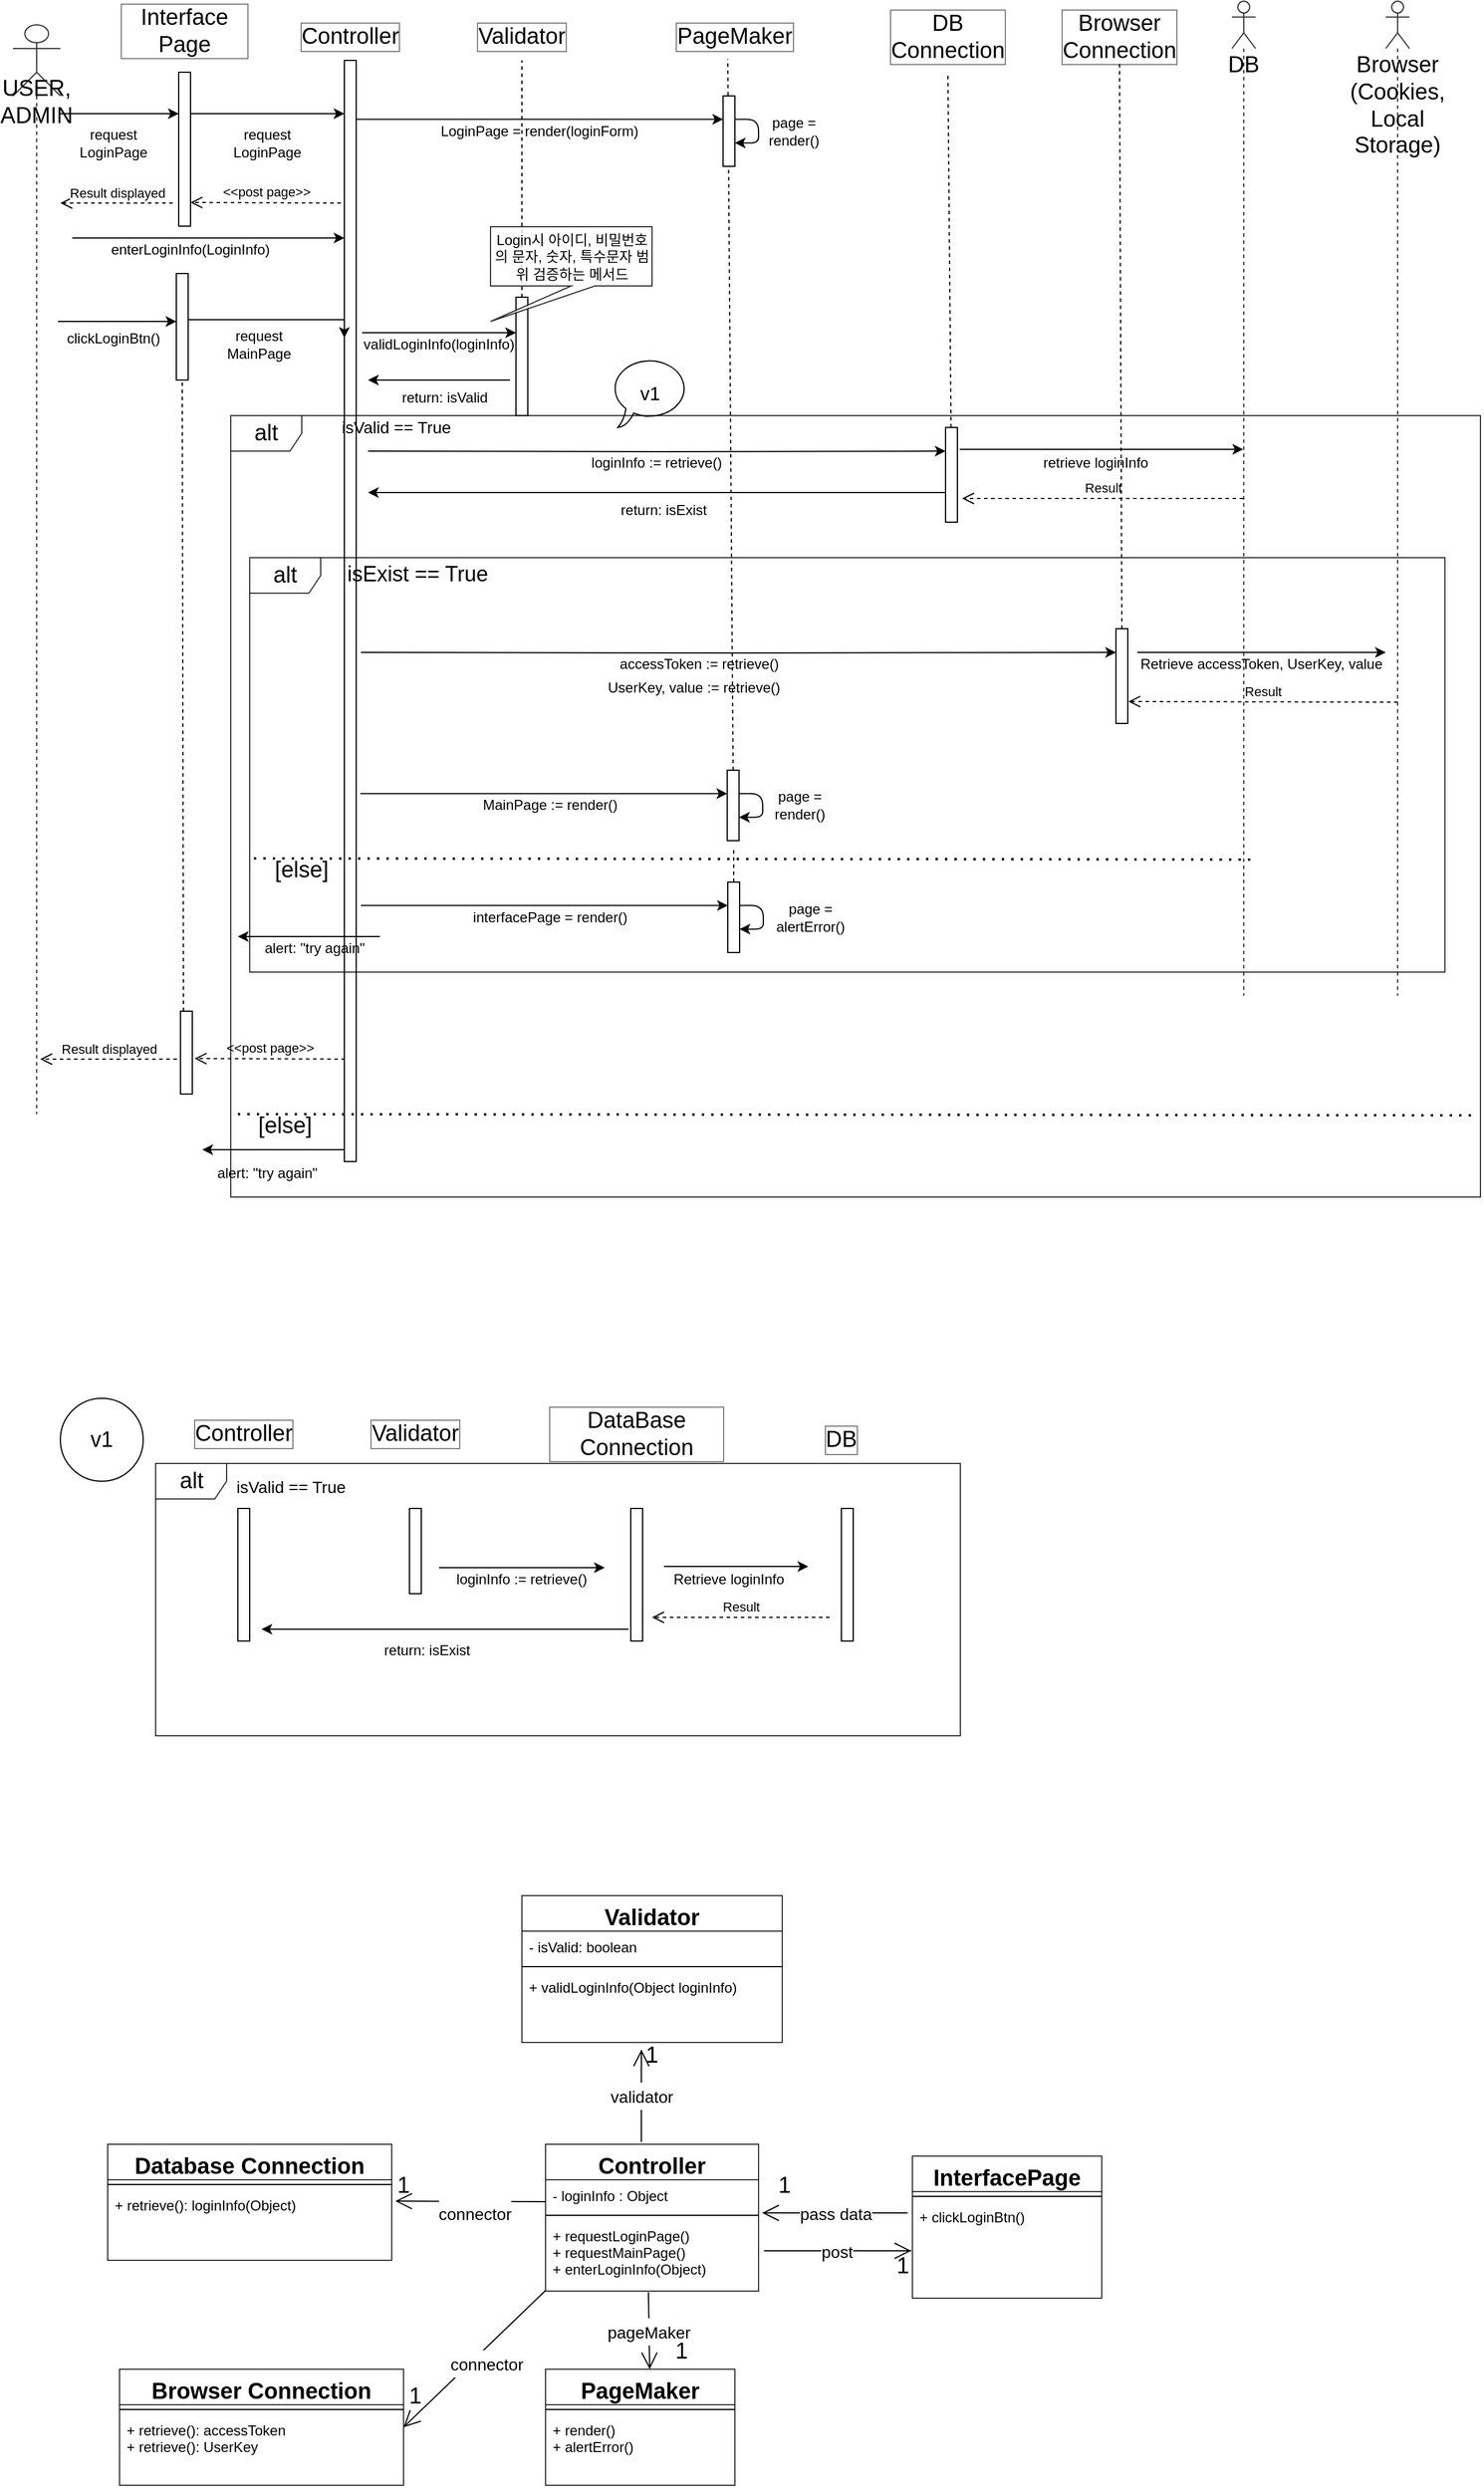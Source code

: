 <mxfile version="14.5.10" type="github"><diagram id="iWPFVeb_CXzGx3uGelvi" name="Page-1"><mxGraphModel dx="2031" dy="1089" grid="1" gridSize="10" guides="1" tooltips="1" connect="1" arrows="1" fold="1" page="1" pageScale="1" pageWidth="827" pageHeight="1169" math="0" shadow="0"><root><mxCell id="0"/><mxCell id="1" parent="0"/><mxCell id="6kXzC1iiH-Yo9UUfw-3T-1" value="" style="edgeStyle=orthogonalEdgeStyle;rounded=0;orthogonalLoop=1;jettySize=auto;html=1;" parent="1" edge="1"><mxGeometry relative="1" as="geometry"><mxPoint x="120" y="135" as="sourcePoint"/><mxPoint x="220" y="135" as="targetPoint"/></mxGeometry></mxCell><mxCell id="6kXzC1iiH-Yo9UUfw-3T-2" value="request LoginPage" style="text;html=1;strokeColor=none;fillColor=none;align=center;verticalAlign=middle;whiteSpace=wrap;rounded=0;" parent="1" vertex="1"><mxGeometry x="130" y="150" width="70" height="20" as="geometry"/></mxCell><mxCell id="6kXzC1iiH-Yo9UUfw-3T-3" value="" style="rounded=0;whiteSpace=wrap;html=1;" parent="1" vertex="1"><mxGeometry x="220" y="100" width="10" height="130" as="geometry"/></mxCell><mxCell id="6kXzC1iiH-Yo9UUfw-3T-4" value="Interface Page" style="text;html=1;strokeColor=none;fillColor=none;align=center;verticalAlign=middle;whiteSpace=wrap;rounded=0;opacity=80;labelBorderColor=#808080;fontSize=19;" parent="1" vertex="1"><mxGeometry x="170" y="50" width="110" height="30" as="geometry"/></mxCell><mxCell id="6kXzC1iiH-Yo9UUfw-3T-5" value="Controller" style="text;html=1;strokeColor=none;fillColor=none;align=center;verticalAlign=middle;whiteSpace=wrap;rounded=0;opacity=80;labelBorderColor=#808080;fontSize=19;" parent="1" vertex="1"><mxGeometry x="305" y="50" width="120" height="40" as="geometry"/></mxCell><mxCell id="6kXzC1iiH-Yo9UUfw-3T-6" value="Validator" style="text;html=1;strokeColor=none;fillColor=none;align=center;verticalAlign=middle;whiteSpace=wrap;rounded=0;opacity=80;labelBorderColor=#808080;fontSize=19;" parent="1" vertex="1"><mxGeometry x="450" y="50" width="120" height="40" as="geometry"/></mxCell><mxCell id="6kXzC1iiH-Yo9UUfw-3T-7" value="PageMaker" style="text;html=1;strokeColor=none;fillColor=none;align=center;verticalAlign=middle;whiteSpace=wrap;rounded=0;opacity=80;labelBorderColor=#808080;fontSize=19;" parent="1" vertex="1"><mxGeometry x="630" y="50" width="120" height="40" as="geometry"/></mxCell><mxCell id="6kXzC1iiH-Yo9UUfw-3T-8" value="DB Connection" style="text;html=1;strokeColor=none;fillColor=none;align=center;verticalAlign=middle;whiteSpace=wrap;rounded=0;opacity=80;labelBorderColor=#808080;fontSize=19;" parent="1" vertex="1"><mxGeometry x="820" y="50" width="100" height="40" as="geometry"/></mxCell><mxCell id="6kXzC1iiH-Yo9UUfw-3T-9" value="" style="edgeStyle=orthogonalEdgeStyle;rounded=0;orthogonalLoop=1;jettySize=auto;html=1;" parent="1" edge="1"><mxGeometry relative="1" as="geometry"><mxPoint x="230" y="135" as="sourcePoint"/><mxPoint x="360" y="135" as="targetPoint"/></mxGeometry></mxCell><mxCell id="6kXzC1iiH-Yo9UUfw-3T-10" value="request LoginPage" style="text;html=1;strokeColor=none;fillColor=none;align=center;verticalAlign=middle;whiteSpace=wrap;rounded=0;" parent="1" vertex="1"><mxGeometry x="260" y="150" width="70" height="20" as="geometry"/></mxCell><mxCell id="6kXzC1iiH-Yo9UUfw-3T-11" value="" style="rounded=0;whiteSpace=wrap;html=1;" parent="1" vertex="1"><mxGeometry x="360" y="90" width="10" height="930" as="geometry"/></mxCell><mxCell id="6kXzC1iiH-Yo9UUfw-3T-12" value="DB" style="shape=umlLifeline;participant=umlActor;perimeter=lifelinePerimeter;whiteSpace=wrap;html=1;container=1;collapsible=0;recursiveResize=0;verticalAlign=top;spacingTop=36;outlineConnect=0;rounded=0;opacity=80;fontSize=19;" parent="1" vertex="1"><mxGeometry x="1110" y="40" width="20" height="840" as="geometry"/></mxCell><mxCell id="6kXzC1iiH-Yo9UUfw-3T-13" value="&amp;lt;&amp;lt;post page&amp;gt;&amp;gt;" style="html=1;verticalAlign=bottom;endArrow=open;dashed=1;endSize=8;shadow=0;" parent="1" edge="1"><mxGeometry relative="1" as="geometry"><mxPoint x="357" y="210.5" as="sourcePoint"/><mxPoint x="230" y="210" as="targetPoint"/></mxGeometry></mxCell><mxCell id="6kXzC1iiH-Yo9UUfw-3T-14" value="Result displayed" style="html=1;verticalAlign=bottom;endArrow=open;dashed=1;endSize=8;shadow=0;" parent="1" edge="1"><mxGeometry relative="1" as="geometry"><mxPoint x="215" y="210.5" as="sourcePoint"/><mxPoint x="120" y="210.5" as="targetPoint"/></mxGeometry></mxCell><mxCell id="6kXzC1iiH-Yo9UUfw-3T-15" value="USER, ADMIN" style="shape=umlLifeline;participant=umlActor;perimeter=lifelinePerimeter;whiteSpace=wrap;html=1;container=1;collapsible=0;recursiveResize=0;verticalAlign=top;spacingTop=36;outlineConnect=0;rounded=0;opacity=80;size=60;fontSize=19;" parent="1" vertex="1"><mxGeometry x="80" y="60" width="40" height="920" as="geometry"/></mxCell><mxCell id="6kXzC1iiH-Yo9UUfw-3T-16" value="" style="rounded=0;whiteSpace=wrap;html=1;" parent="1" vertex="1"><mxGeometry x="505" y="290" width="10" height="100" as="geometry"/></mxCell><mxCell id="6kXzC1iiH-Yo9UUfw-3T-17" value="" style="edgeStyle=orthogonalEdgeStyle;rounded=0;orthogonalLoop=1;jettySize=auto;html=1;" parent="1" edge="1"><mxGeometry relative="1" as="geometry"><mxPoint x="375" y="320" as="sourcePoint"/><mxPoint x="505" y="320" as="targetPoint"/></mxGeometry></mxCell><mxCell id="6kXzC1iiH-Yo9UUfw-3T-18" value="validLoginInfo(loginInfo)" style="text;html=1;strokeColor=none;fillColor=none;align=center;verticalAlign=middle;whiteSpace=wrap;rounded=0;" parent="1" vertex="1"><mxGeometry x="410" y="320" width="60" height="20" as="geometry"/></mxCell><mxCell id="6kXzC1iiH-Yo9UUfw-3T-19" value="" style="edgeStyle=orthogonalEdgeStyle;rounded=0;orthogonalLoop=1;jettySize=auto;html=1;" parent="1" edge="1"><mxGeometry relative="1" as="geometry"><mxPoint x="500" y="360" as="sourcePoint"/><mxPoint x="380" y="360" as="targetPoint"/></mxGeometry></mxCell><mxCell id="6kXzC1iiH-Yo9UUfw-3T-20" value="return: isValid" style="text;html=1;strokeColor=none;fillColor=none;align=center;verticalAlign=middle;whiteSpace=wrap;rounded=0;" parent="1" vertex="1"><mxGeometry x="400" y="365" width="90" height="20" as="geometry"/></mxCell><mxCell id="6kXzC1iiH-Yo9UUfw-3T-21" value="" style="endArrow=none;dashed=1;html=1;entryX=0.5;entryY=1;entryDx=0;entryDy=0;exitX=0.5;exitY=0;exitDx=0;exitDy=0;" parent="1" source="6kXzC1iiH-Yo9UUfw-3T-16" target="6kXzC1iiH-Yo9UUfw-3T-6" edge="1"><mxGeometry width="50" height="50" relative="1" as="geometry"><mxPoint x="690" y="390" as="sourcePoint"/><mxPoint x="740" y="340" as="targetPoint"/></mxGeometry></mxCell><mxCell id="6kXzC1iiH-Yo9UUfw-3T-22" value="alt" style="shape=umlFrame;whiteSpace=wrap;html=1;rounded=0;fontSize=19;opacity=80;" parent="1" vertex="1"><mxGeometry x="280" y="510" width="1010" height="350" as="geometry"/></mxCell><mxCell id="6kXzC1iiH-Yo9UUfw-3T-23" value="" style="edgeStyle=orthogonalEdgeStyle;rounded=0;orthogonalLoop=1;jettySize=auto;html=1;fontSize=14;" parent="1" edge="1"><mxGeometry relative="1" as="geometry"><mxPoint x="868" y="449" as="sourcePoint"/><mxPoint x="380" y="455" as="targetPoint"/><Array as="points"><mxPoint x="868" y="455"/></Array></mxGeometry></mxCell><mxCell id="6kXzC1iiH-Yo9UUfw-3T-24" value="" style="rounded=0;whiteSpace=wrap;html=1;" parent="1" vertex="1"><mxGeometry x="868" y="400" width="10" height="80" as="geometry"/></mxCell><mxCell id="6kXzC1iiH-Yo9UUfw-3T-25" value="" style="edgeStyle=orthogonalEdgeStyle;rounded=0;orthogonalLoop=1;jettySize=auto;html=1;entryX=0;entryY=0.25;entryDx=0;entryDy=0;" parent="1" target="6kXzC1iiH-Yo9UUfw-3T-24" edge="1"><mxGeometry relative="1" as="geometry"><mxPoint x="380" y="420" as="sourcePoint"/><mxPoint x="498" y="410" as="targetPoint"/></mxGeometry></mxCell><mxCell id="6kXzC1iiH-Yo9UUfw-3T-26" value="isExist == True" style="text;html=1;strokeColor=none;fillColor=none;align=center;verticalAlign=middle;whiteSpace=wrap;rounded=0;fontSize=18;opacity=80;" parent="1" vertex="1"><mxGeometry x="351.5" y="524" width="140" as="geometry"/></mxCell><mxCell id="6kXzC1iiH-Yo9UUfw-3T-27" value="loginInfo := retrieve()" style="text;html=1;strokeColor=none;fillColor=none;align=center;verticalAlign=middle;whiteSpace=wrap;rounded=0;" parent="1" vertex="1"><mxGeometry x="563.5" y="420" width="120" height="20" as="geometry"/></mxCell><mxCell id="6kXzC1iiH-Yo9UUfw-3T-28" value="return: isExist" style="text;html=1;strokeColor=none;fillColor=none;align=center;verticalAlign=middle;whiteSpace=wrap;rounded=0;" parent="1" vertex="1"><mxGeometry x="555" y="460" width="150" height="20" as="geometry"/></mxCell><mxCell id="6kXzC1iiH-Yo9UUfw-3T-29" value="Login시 아이디, 비밀번호의 문자, 숫자, 특수문자 범위 검증하는 메서드" style="shape=callout;whiteSpace=wrap;html=1;perimeter=calloutPerimeter;rounded=0;fontSize=12;opacity=80;position2=0;" parent="1" vertex="1"><mxGeometry x="483.5" y="230.5" width="136.5" height="80" as="geometry"/></mxCell><mxCell id="6kXzC1iiH-Yo9UUfw-3T-30" value="" style="endArrow=none;dashed=1;html=1;" parent="1" source="6kXzC1iiH-Yo9UUfw-3T-24" edge="1"><mxGeometry width="50" height="50" relative="1" as="geometry"><mxPoint x="874.5" y="280" as="sourcePoint"/><mxPoint x="870" y="100" as="targetPoint"/></mxGeometry></mxCell><mxCell id="6kXzC1iiH-Yo9UUfw-3T-31" value="" style="edgeStyle=orthogonalEdgeStyle;rounded=0;orthogonalLoop=1;jettySize=auto;html=1;" parent="1" target="6kXzC1iiH-Yo9UUfw-3T-12" edge="1"><mxGeometry relative="1" as="geometry"><mxPoint x="880" y="418.5" as="sourcePoint"/><mxPoint x="1100" y="419" as="targetPoint"/><Array as="points"><mxPoint x="1060" y="419"/><mxPoint x="1060" y="419"/></Array></mxGeometry></mxCell><mxCell id="6kXzC1iiH-Yo9UUfw-3T-32" value="retrieve loginInfo" style="text;html=1;strokeColor=none;fillColor=none;align=center;verticalAlign=middle;whiteSpace=wrap;rounded=0;" parent="1" vertex="1"><mxGeometry x="920" y="420" width="150" height="20" as="geometry"/></mxCell><mxCell id="6kXzC1iiH-Yo9UUfw-3T-33" value="Result" style="html=1;verticalAlign=bottom;endArrow=open;dashed=1;endSize=8;shadow=0;" parent="1" source="6kXzC1iiH-Yo9UUfw-3T-12" edge="1"><mxGeometry relative="1" as="geometry"><mxPoint x="1022" y="460" as="sourcePoint"/><mxPoint x="882" y="460" as="targetPoint"/></mxGeometry></mxCell><mxCell id="6kXzC1iiH-Yo9UUfw-3T-34" value="" style="rounded=0;whiteSpace=wrap;html=1;" parent="1" vertex="1"><mxGeometry x="683.5" y="689.5" width="10" height="59.5" as="geometry"/></mxCell><mxCell id="6kXzC1iiH-Yo9UUfw-3T-35" value="" style="endArrow=none;dashed=1;html=1;entryX=0.45;entryY=0.975;entryDx=0;entryDy=0;exitX=0.5;exitY=0;exitDx=0;exitDy=0;entryPerimeter=0;" parent="1" source="6kXzC1iiH-Yo9UUfw-3T-34" target="6kXzC1iiH-Yo9UUfw-3T-7" edge="1"><mxGeometry width="50" height="50" relative="1" as="geometry"><mxPoint x="865" y="611.5" as="sourcePoint"/><mxPoint x="685" y="311.5" as="targetPoint"/></mxGeometry></mxCell><mxCell id="6kXzC1iiH-Yo9UUfw-3T-36" value="" style="edgeStyle=orthogonalEdgeStyle;rounded=0;orthogonalLoop=1;jettySize=auto;html=1;" parent="1" edge="1"><mxGeometry relative="1" as="geometry"><mxPoint x="373.5" y="709.25" as="sourcePoint"/><mxPoint x="683.5" y="709.25" as="targetPoint"/><Array as="points"><mxPoint x="613.5" y="709.25"/><mxPoint x="613.5" y="709.25"/></Array></mxGeometry></mxCell><mxCell id="6kXzC1iiH-Yo9UUfw-3T-37" value="MainPage := render()" style="text;html=1;strokeColor=none;fillColor=none;align=center;verticalAlign=middle;whiteSpace=wrap;rounded=0;" parent="1" vertex="1"><mxGeometry x="463.5" y="709.25" width="140" height="20" as="geometry"/></mxCell><mxCell id="6kXzC1iiH-Yo9UUfw-3T-38" value="" style="rounded=0;whiteSpace=wrap;html=1;" parent="1" vertex="1"><mxGeometry x="684" y="784" width="10" height="59.5" as="geometry"/></mxCell><mxCell id="6kXzC1iiH-Yo9UUfw-3T-39" value="" style="edgeStyle=orthogonalEdgeStyle;rounded=0;orthogonalLoop=1;jettySize=auto;html=1;" parent="1" edge="1"><mxGeometry relative="1" as="geometry"><mxPoint x="374" y="803.75" as="sourcePoint"/><mxPoint x="684" y="803.75" as="targetPoint"/><Array as="points"><mxPoint x="614" y="803.75"/><mxPoint x="614" y="803.75"/></Array></mxGeometry></mxCell><mxCell id="6kXzC1iiH-Yo9UUfw-3T-40" value="interfacePage = render()" style="text;html=1;strokeColor=none;fillColor=none;align=center;verticalAlign=middle;whiteSpace=wrap;rounded=0;" parent="1" vertex="1"><mxGeometry x="464" y="803.75" width="140" height="20" as="geometry"/></mxCell><mxCell id="6kXzC1iiH-Yo9UUfw-3T-41" value="" style="endArrow=classic;html=1;fontSize=19;" parent="1" edge="1"><mxGeometry width="50" height="50" relative="1" as="geometry"><mxPoint x="693.5" y="709.25" as="sourcePoint"/><mxPoint x="693.5" y="729.25" as="targetPoint"/><Array as="points"><mxPoint x="713.5" y="709.25"/><mxPoint x="713.5" y="729.25"/></Array></mxGeometry></mxCell><mxCell id="6kXzC1iiH-Yo9UUfw-3T-42" value="" style="endArrow=classic;html=1;fontSize=19;" parent="1" edge="1"><mxGeometry width="50" height="50" relative="1" as="geometry"><mxPoint x="694" y="803.75" as="sourcePoint"/><mxPoint x="694" y="823.75" as="targetPoint"/><Array as="points"><mxPoint x="714" y="803.75"/><mxPoint x="714" y="823.75"/></Array></mxGeometry></mxCell><mxCell id="6kXzC1iiH-Yo9UUfw-3T-43" value="page = render()" style="text;html=1;strokeColor=none;fillColor=none;align=center;verticalAlign=middle;whiteSpace=wrap;rounded=0;" parent="1" vertex="1"><mxGeometry x="705" y="709.25" width="80" height="20" as="geometry"/></mxCell><mxCell id="6kXzC1iiH-Yo9UUfw-3T-44" value="page = alertError()" style="text;html=1;strokeColor=none;fillColor=none;align=center;verticalAlign=middle;whiteSpace=wrap;rounded=0;" parent="1" vertex="1"><mxGeometry x="714" y="803.75" width="80" height="20" as="geometry"/></mxCell><mxCell id="6kXzC1iiH-Yo9UUfw-3T-45" value="" style="edgeStyle=orthogonalEdgeStyle;rounded=0;orthogonalLoop=1;jettySize=auto;html=1;" parent="1" edge="1"><mxGeometry relative="1" as="geometry"><mxPoint x="118" y="310.5" as="sourcePoint"/><mxPoint x="218" y="310.5" as="targetPoint"/></mxGeometry></mxCell><mxCell id="6kXzC1iiH-Yo9UUfw-3T-46" value="clickLoginBtn()" style="text;html=1;strokeColor=none;fillColor=none;align=center;verticalAlign=middle;whiteSpace=wrap;rounded=0;" parent="1" vertex="1"><mxGeometry x="110" y="320" width="110" height="10.5" as="geometry"/></mxCell><mxCell id="6kXzC1iiH-Yo9UUfw-3T-47" value="" style="edgeStyle=orthogonalEdgeStyle;rounded=0;orthogonalLoop=1;jettySize=auto;html=1;entryX=0;entryY=0.252;entryDx=0;entryDy=0;entryPerimeter=0;" parent="1" target="6kXzC1iiH-Yo9UUfw-3T-11" edge="1"><mxGeometry relative="1" as="geometry"><mxPoint x="228" y="299.5" as="sourcePoint"/><mxPoint x="350" y="299.5" as="targetPoint"/><Array as="points"><mxPoint x="228" y="309"/></Array></mxGeometry></mxCell><mxCell id="6kXzC1iiH-Yo9UUfw-3T-48" value="request MainPage" style="text;html=1;strokeColor=none;fillColor=none;align=center;verticalAlign=middle;whiteSpace=wrap;rounded=0;" parent="1" vertex="1"><mxGeometry x="243" y="320" width="90" height="20" as="geometry"/></mxCell><mxCell id="6kXzC1iiH-Yo9UUfw-3T-49" value="" style="endArrow=none;dashed=1;html=1;dashPattern=1 3;strokeWidth=2;fontSize=19;" parent="1" edge="1"><mxGeometry width="50" height="50" relative="1" as="geometry"><mxPoint x="283.5" y="764" as="sourcePoint"/><mxPoint x="843.5" y="764.5" as="targetPoint"/><Array as="points"><mxPoint x="1133.5" y="765"/></Array></mxGeometry></mxCell><mxCell id="6kXzC1iiH-Yo9UUfw-3T-50" value="[else]" style="text;html=1;strokeColor=none;fillColor=none;align=center;verticalAlign=middle;whiteSpace=wrap;rounded=0;fontSize=19;opacity=80;" parent="1" vertex="1"><mxGeometry x="303.5" y="764" width="40" height="20" as="geometry"/></mxCell><mxCell id="6kXzC1iiH-Yo9UUfw-3T-51" value="" style="edgeStyle=orthogonalEdgeStyle;rounded=0;orthogonalLoop=1;jettySize=auto;html=1;" parent="1" edge="1"><mxGeometry relative="1" as="geometry"><mxPoint x="390" y="830" as="sourcePoint"/><mxPoint x="270" y="830" as="targetPoint"/></mxGeometry></mxCell><mxCell id="6kXzC1iiH-Yo9UUfw-3T-52" value="alert: &quot;try again&quot;" style="text;html=1;strokeColor=none;fillColor=none;align=center;verticalAlign=middle;whiteSpace=wrap;rounded=0;" parent="1" vertex="1"><mxGeometry x="290" y="830" width="90" height="20" as="geometry"/></mxCell><mxCell id="6kXzC1iiH-Yo9UUfw-3T-53" value="" style="rounded=0;whiteSpace=wrap;html=1;" parent="1" vertex="1"><mxGeometry x="221.5" y="893" width="10" height="70" as="geometry"/></mxCell><mxCell id="6kXzC1iiH-Yo9UUfw-3T-54" value="&amp;lt;&amp;lt;post page&amp;gt;&amp;gt;" style="html=1;verticalAlign=bottom;endArrow=open;dashed=1;endSize=8;shadow=0;" parent="1" edge="1"><mxGeometry relative="1" as="geometry"><mxPoint x="360.5" y="933.5" as="sourcePoint"/><mxPoint x="233.5" y="933" as="targetPoint"/></mxGeometry></mxCell><mxCell id="6kXzC1iiH-Yo9UUfw-3T-55" value="Result displayed" style="html=1;verticalAlign=bottom;endArrow=open;dashed=1;endSize=8;shadow=0;" parent="1" edge="1"><mxGeometry relative="1" as="geometry"><mxPoint x="218.5" y="933.5" as="sourcePoint"/><mxPoint x="103" y="933.5" as="targetPoint"/></mxGeometry></mxCell><mxCell id="6kXzC1iiH-Yo9UUfw-3T-56" value="Controller" style="swimlane;fontStyle=1;align=center;verticalAlign=top;childLayout=stackLayout;horizontal=1;startSize=30;horizontalStack=0;resizeParent=1;resizeParentMax=0;resizeLast=0;collapsible=1;marginBottom=0;rounded=0;fontSize=19;opacity=80;" parent="1" vertex="1"><mxGeometry x="530" y="1850" width="180" height="124" as="geometry"><mxRectangle x="550" y="1200" width="50" height="30" as="alternateBounds"/></mxGeometry></mxCell><mxCell id="6kXzC1iiH-Yo9UUfw-3T-57" value="- loginInfo : Object" style="text;strokeColor=none;fillColor=none;align=left;verticalAlign=top;spacingLeft=4;spacingRight=4;overflow=hidden;rotatable=0;points=[[0,0.5],[1,0.5]];portConstraint=eastwest;" parent="6kXzC1iiH-Yo9UUfw-3T-56" vertex="1"><mxGeometry y="30" width="180" height="26" as="geometry"/></mxCell><mxCell id="6kXzC1iiH-Yo9UUfw-3T-58" value="" style="line;strokeWidth=1;fillColor=none;align=left;verticalAlign=middle;spacingTop=-1;spacingLeft=3;spacingRight=3;rotatable=0;labelPosition=right;points=[];portConstraint=eastwest;" parent="6kXzC1iiH-Yo9UUfw-3T-56" vertex="1"><mxGeometry y="56" width="180" height="8" as="geometry"/></mxCell><mxCell id="6kXzC1iiH-Yo9UUfw-3T-59" value="+ requestLoginPage()&#10;+ requestMainPage()&#10;+ enterLoginInfo(Object)" style="text;strokeColor=none;fillColor=none;align=left;verticalAlign=top;spacingLeft=4;spacingRight=4;overflow=hidden;rotatable=0;points=[[0,0.5],[1,0.5]];portConstraint=eastwest;" parent="6kXzC1iiH-Yo9UUfw-3T-56" vertex="1"><mxGeometry y="64" width="180" height="60" as="geometry"/></mxCell><mxCell id="6kXzC1iiH-Yo9UUfw-3T-60" value="PageMaker" style="swimlane;fontStyle=1;align=center;verticalAlign=top;childLayout=stackLayout;horizontal=1;startSize=30;horizontalStack=0;resizeParent=1;resizeParentMax=0;resizeLast=0;collapsible=1;marginBottom=0;rounded=0;fontSize=19;opacity=80;" parent="1" vertex="1"><mxGeometry x="530" y="2040" width="160" height="98" as="geometry"><mxRectangle x="550" y="1200" width="50" height="30" as="alternateBounds"/></mxGeometry></mxCell><mxCell id="6kXzC1iiH-Yo9UUfw-3T-61" value="" style="line;strokeWidth=1;fillColor=none;align=left;verticalAlign=middle;spacingTop=-1;spacingLeft=3;spacingRight=3;rotatable=0;labelPosition=right;points=[];portConstraint=eastwest;" parent="6kXzC1iiH-Yo9UUfw-3T-60" vertex="1"><mxGeometry y="30" width="160" height="8" as="geometry"/></mxCell><mxCell id="6kXzC1iiH-Yo9UUfw-3T-62" value="+ render()&#10;+ alertError()" style="text;strokeColor=none;fillColor=none;align=left;verticalAlign=top;spacingLeft=4;spacingRight=4;overflow=hidden;rotatable=0;points=[[0,0.5],[1,0.5]];portConstraint=eastwest;" parent="6kXzC1iiH-Yo9UUfw-3T-60" vertex="1"><mxGeometry y="38" width="160" height="60" as="geometry"/></mxCell><mxCell id="6kXzC1iiH-Yo9UUfw-3T-63" value="Validator" style="swimlane;fontStyle=1;align=center;verticalAlign=top;childLayout=stackLayout;horizontal=1;startSize=30;horizontalStack=0;resizeParent=1;resizeParentMax=0;resizeLast=0;collapsible=1;marginBottom=0;rounded=0;fontSize=19;opacity=80;" parent="1" vertex="1"><mxGeometry x="510" y="1640" width="220" height="124" as="geometry"><mxRectangle x="550" y="1200" width="50" height="30" as="alternateBounds"/></mxGeometry></mxCell><mxCell id="6kXzC1iiH-Yo9UUfw-3T-64" value="- isValid: boolean" style="text;strokeColor=none;fillColor=none;align=left;verticalAlign=top;spacingLeft=4;spacingRight=4;overflow=hidden;rotatable=0;points=[[0,0.5],[1,0.5]];portConstraint=eastwest;" parent="6kXzC1iiH-Yo9UUfw-3T-63" vertex="1"><mxGeometry y="30" width="220" height="26" as="geometry"/></mxCell><mxCell id="6kXzC1iiH-Yo9UUfw-3T-65" value="" style="line;strokeWidth=1;fillColor=none;align=left;verticalAlign=middle;spacingTop=-1;spacingLeft=3;spacingRight=3;rotatable=0;labelPosition=right;points=[];portConstraint=eastwest;" parent="6kXzC1iiH-Yo9UUfw-3T-63" vertex="1"><mxGeometry y="56" width="220" height="8" as="geometry"/></mxCell><mxCell id="6kXzC1iiH-Yo9UUfw-3T-66" value="+ validLoginInfo(Object loginInfo)" style="text;strokeColor=none;fillColor=none;align=left;verticalAlign=top;spacingLeft=4;spacingRight=4;overflow=hidden;rotatable=0;points=[[0,0.5],[1,0.5]];portConstraint=eastwest;" parent="6kXzC1iiH-Yo9UUfw-3T-63" vertex="1"><mxGeometry y="64" width="220" height="60" as="geometry"/></mxCell><mxCell id="6kXzC1iiH-Yo9UUfw-3T-67" value="Database Connection" style="swimlane;fontStyle=1;align=center;verticalAlign=top;childLayout=stackLayout;horizontal=1;startSize=30;horizontalStack=0;resizeParent=1;resizeParentMax=0;resizeLast=0;collapsible=1;marginBottom=0;rounded=0;fontSize=19;opacity=80;" parent="1" vertex="1"><mxGeometry x="160" y="1850" width="240" height="98" as="geometry"><mxRectangle x="550" y="1200" width="50" height="30" as="alternateBounds"/></mxGeometry></mxCell><mxCell id="6kXzC1iiH-Yo9UUfw-3T-68" value="" style="line;strokeWidth=1;fillColor=none;align=left;verticalAlign=middle;spacingTop=-1;spacingLeft=3;spacingRight=3;rotatable=0;labelPosition=right;points=[];portConstraint=eastwest;" parent="6kXzC1iiH-Yo9UUfw-3T-67" vertex="1"><mxGeometry y="30" width="240" height="8" as="geometry"/></mxCell><mxCell id="6kXzC1iiH-Yo9UUfw-3T-69" value="+ retrieve(): loginInfo(Object)" style="text;strokeColor=none;fillColor=none;align=left;verticalAlign=top;spacingLeft=4;spacingRight=4;overflow=hidden;rotatable=0;points=[[0,0.5],[1,0.5]];portConstraint=eastwest;" parent="6kXzC1iiH-Yo9UUfw-3T-67" vertex="1"><mxGeometry y="38" width="240" height="60" as="geometry"/></mxCell><mxCell id="6kXzC1iiH-Yo9UUfw-3T-70" value="&lt;font style=&quot;font-size: 14px&quot;&gt;validator&lt;/font&gt;" style="endArrow=open;endFill=1;endSize=12;html=1;fontSize=19;exitX=0.444;exitY=-0.016;exitDx=0;exitDy=0;exitPerimeter=0;entryX=0;entryY=0;entryDx=0;entryDy=0;" parent="1" edge="1"><mxGeometry width="160" relative="1" as="geometry"><mxPoint x="610.92" y="1848.016" as="sourcePoint"/><mxPoint x="611" y="1770" as="targetPoint"/></mxGeometry></mxCell><mxCell id="6kXzC1iiH-Yo9UUfw-3T-71" value="1" style="text;html=1;strokeColor=none;fillColor=none;align=center;verticalAlign=middle;whiteSpace=wrap;rounded=0;fontSize=19;opacity=80;" parent="1" vertex="1"><mxGeometry x="610" y="1770" width="20" height="10" as="geometry"/></mxCell><mxCell id="6kXzC1iiH-Yo9UUfw-3T-72" value="1" style="text;html=1;strokeColor=none;fillColor=none;align=center;verticalAlign=middle;whiteSpace=wrap;rounded=0;fontSize=19;opacity=80;" parent="1" vertex="1"><mxGeometry x="722" y="1880" width="20" height="10" as="geometry"/></mxCell><mxCell id="6kXzC1iiH-Yo9UUfw-3T-73" value="&lt;font style=&quot;font-size: 14px&quot;&gt;connector&lt;/font&gt;" style="endArrow=open;endFill=1;endSize=12;html=1;fontSize=19;exitX=0.444;exitY=-0.016;exitDx=0;exitDy=0;exitPerimeter=0;entryX=1.013;entryY=0.167;entryDx=0;entryDy=0;entryPerimeter=0;" parent="1" target="6kXzC1iiH-Yo9UUfw-3T-69" edge="1"><mxGeometry x="-0.052" y="10" width="160" relative="1" as="geometry"><mxPoint x="530" y="1898.506" as="sourcePoint"/><mxPoint x="413.96" y="1898.504" as="targetPoint"/><mxPoint as="offset"/></mxGeometry></mxCell><mxCell id="6kXzC1iiH-Yo9UUfw-3T-74" value="1" style="text;html=1;strokeColor=none;fillColor=none;align=center;verticalAlign=middle;whiteSpace=wrap;rounded=0;fontSize=19;opacity=80;" parent="1" vertex="1"><mxGeometry x="400" y="1880" width="20" height="10" as="geometry"/></mxCell><mxCell id="6kXzC1iiH-Yo9UUfw-3T-75" value="1" style="text;html=1;strokeColor=none;fillColor=none;align=center;verticalAlign=middle;whiteSpace=wrap;rounded=0;fontSize=19;opacity=80;" parent="1" vertex="1"><mxGeometry x="822" y="1948" width="20" height="10" as="geometry"/></mxCell><mxCell id="6kXzC1iiH-Yo9UUfw-3T-76" value="&lt;font style=&quot;font-size: 14px&quot;&gt;post&lt;/font&gt;" style="endArrow=open;endFill=1;endSize=12;html=1;fontSize=19;exitX=0.444;exitY=-0.016;exitDx=0;exitDy=0;exitPerimeter=0;" parent="1" edge="1"><mxGeometry x="0.513" width="160" relative="1" as="geometry"><mxPoint x="839.04" y="1940.006" as="sourcePoint"/><mxPoint x="839" y="1940" as="targetPoint"/><Array as="points"><mxPoint x="710" y="1940"/></Array><mxPoint as="offset"/></mxGeometry></mxCell><mxCell id="6kXzC1iiH-Yo9UUfw-3T-77" value="&lt;font style=&quot;font-size: 14px&quot;&gt;pageMaker&lt;/font&gt;" style="endArrow=open;endFill=1;endSize=12;html=1;fontSize=19;exitX=0.483;exitY=1.017;exitDx=0;exitDy=0;exitPerimeter=0;entryX=0.55;entryY=0;entryDx=0;entryDy=0;entryPerimeter=0;" parent="1" source="6kXzC1iiH-Yo9UUfw-3T-59" target="6kXzC1iiH-Yo9UUfw-3T-60" edge="1"><mxGeometry width="160" relative="1" as="geometry"><mxPoint x="770.92" y="2068.016" as="sourcePoint"/><mxPoint x="771" y="1990" as="targetPoint"/></mxGeometry></mxCell><mxCell id="6kXzC1iiH-Yo9UUfw-3T-78" value="1" style="text;html=1;strokeColor=none;fillColor=none;align=center;verticalAlign=middle;whiteSpace=wrap;rounded=0;fontSize=19;opacity=80;" parent="1" vertex="1"><mxGeometry x="625" y="2020" width="40" height="10" as="geometry"/></mxCell><mxCell id="6kXzC1iiH-Yo9UUfw-3T-79" value="" style="edgeStyle=orthogonalEdgeStyle;rounded=0;orthogonalLoop=1;jettySize=auto;html=1;" parent="1" edge="1"><mxGeometry relative="1" as="geometry"><mxPoint x="130" y="240" as="sourcePoint"/><mxPoint x="360" y="240" as="targetPoint"/></mxGeometry></mxCell><mxCell id="6kXzC1iiH-Yo9UUfw-3T-80" value="enterLoginInfo(LoginInfo)" style="text;html=1;strokeColor=none;fillColor=none;align=center;verticalAlign=middle;whiteSpace=wrap;rounded=0;" parent="1" vertex="1"><mxGeometry x="160" y="240" width="140" height="20" as="geometry"/></mxCell><mxCell id="6kXzC1iiH-Yo9UUfw-3T-81" value="" style="rounded=0;whiteSpace=wrap;html=1;" parent="1" vertex="1"><mxGeometry x="218" y="270" width="10" height="90" as="geometry"/></mxCell><mxCell id="6kXzC1iiH-Yo9UUfw-3T-82" value="" style="rounded=0;whiteSpace=wrap;html=1;" parent="1" vertex="1"><mxGeometry x="680" y="120" width="10" height="59.5" as="geometry"/></mxCell><mxCell id="6kXzC1iiH-Yo9UUfw-3T-83" value="" style="endArrow=classic;html=1;fontSize=19;" parent="1" edge="1"><mxGeometry width="50" height="50" relative="1" as="geometry"><mxPoint x="690" y="139.75" as="sourcePoint"/><mxPoint x="690" y="159.75" as="targetPoint"/><Array as="points"><mxPoint x="710" y="139.75"/><mxPoint x="710" y="159.75"/></Array></mxGeometry></mxCell><mxCell id="6kXzC1iiH-Yo9UUfw-3T-84" value="page = render()" style="text;html=1;strokeColor=none;fillColor=none;align=center;verticalAlign=middle;whiteSpace=wrap;rounded=0;" parent="1" vertex="1"><mxGeometry x="700" y="139.75" width="80" height="20" as="geometry"/></mxCell><mxCell id="6kXzC1iiH-Yo9UUfw-3T-85" value="" style="edgeStyle=orthogonalEdgeStyle;rounded=0;orthogonalLoop=1;jettySize=auto;html=1;" parent="1" edge="1"><mxGeometry relative="1" as="geometry"><mxPoint x="370" y="139.75" as="sourcePoint"/><mxPoint x="680" y="139.75" as="targetPoint"/><Array as="points"><mxPoint x="610" y="139.75"/><mxPoint x="610" y="139.75"/></Array></mxGeometry></mxCell><mxCell id="6kXzC1iiH-Yo9UUfw-3T-86" value="LoginPage = render(loginForm)" style="text;html=1;strokeColor=none;fillColor=none;align=center;verticalAlign=middle;whiteSpace=wrap;rounded=0;" parent="1" vertex="1"><mxGeometry x="430" y="139.75" width="190" height="20" as="geometry"/></mxCell><mxCell id="6kXzC1iiH-Yo9UUfw-3T-87" value="Browser&lt;br&gt;Connection" style="text;html=1;strokeColor=none;fillColor=none;align=center;verticalAlign=middle;whiteSpace=wrap;rounded=0;opacity=80;labelBorderColor=#808080;fontSize=19;" parent="1" vertex="1"><mxGeometry x="940" y="50" width="150" height="40" as="geometry"/></mxCell><mxCell id="6kXzC1iiH-Yo9UUfw-3T-88" value="Browser&lt;br&gt;(Cookies, Local Storage)" style="shape=umlLifeline;participant=umlActor;perimeter=lifelinePerimeter;whiteSpace=wrap;html=1;container=1;collapsible=0;recursiveResize=0;verticalAlign=top;spacingTop=36;outlineConnect=0;rounded=0;opacity=80;fontSize=19;" parent="1" vertex="1"><mxGeometry x="1240" y="40" width="20" height="840" as="geometry"/></mxCell><mxCell id="6kXzC1iiH-Yo9UUfw-3T-89" value="" style="endArrow=none;dashed=1;html=1;" parent="1" edge="1"><mxGeometry width="50" height="50" relative="1" as="geometry"><mxPoint x="689" y="784" as="sourcePoint"/><mxPoint x="689" y="754.75" as="targetPoint"/></mxGeometry></mxCell><mxCell id="6kXzC1iiH-Yo9UUfw-3T-90" value="" style="rounded=0;whiteSpace=wrap;html=1;" parent="1" vertex="1"><mxGeometry x="1012" y="570" width="10" height="80" as="geometry"/></mxCell><mxCell id="6kXzC1iiH-Yo9UUfw-3T-91" value="" style="endArrow=none;dashed=1;html=1;exitX=0.5;exitY=0;exitDx=0;exitDy=0;entryX=0.5;entryY=1;entryDx=0;entryDy=0;" parent="1" source="6kXzC1iiH-Yo9UUfw-3T-90" target="6kXzC1iiH-Yo9UUfw-3T-87" edge="1"><mxGeometry width="50" height="50" relative="1" as="geometry"><mxPoint x="1014.82" y="545" as="sourcePoint"/><mxPoint x="1014.5" y="145" as="targetPoint"/></mxGeometry></mxCell><mxCell id="6kXzC1iiH-Yo9UUfw-3T-92" value="" style="endArrow=none;dashed=1;html=1;exitX=0.25;exitY=0;exitDx=0;exitDy=0;entryX=0.5;entryY=1;entryDx=0;entryDy=0;" parent="1" source="6kXzC1iiH-Yo9UUfw-3T-53" target="6kXzC1iiH-Yo9UUfw-3T-81" edge="1"><mxGeometry width="50" height="50" relative="1" as="geometry"><mxPoint x="223" y="680" as="sourcePoint"/><mxPoint x="230" y="370" as="targetPoint"/></mxGeometry></mxCell><mxCell id="6kXzC1iiH-Yo9UUfw-3T-93" value="" style="edgeStyle=orthogonalEdgeStyle;rounded=0;orthogonalLoop=1;jettySize=auto;html=1;entryX=0;entryY=0.25;entryDx=0;entryDy=0;" parent="1" target="6kXzC1iiH-Yo9UUfw-3T-90" edge="1"><mxGeometry relative="1" as="geometry"><mxPoint x="374" y="590" as="sourcePoint"/><mxPoint x="862" y="590" as="targetPoint"/></mxGeometry></mxCell><mxCell id="6kXzC1iiH-Yo9UUfw-3T-94" value="accessToken := retrieve()" style="text;html=1;strokeColor=none;fillColor=none;align=center;verticalAlign=middle;whiteSpace=wrap;rounded=0;" parent="1" vertex="1"><mxGeometry x="560" y="590" width="200" height="20" as="geometry"/></mxCell><mxCell id="6kXzC1iiH-Yo9UUfw-3T-95" value="UserKey, value := retrieve()" style="text;html=1;strokeColor=none;fillColor=none;align=center;verticalAlign=middle;whiteSpace=wrap;rounded=0;" parent="1" vertex="1"><mxGeometry x="555" y="610" width="201" height="20" as="geometry"/></mxCell><mxCell id="6kXzC1iiH-Yo9UUfw-3T-96" value="" style="edgeStyle=orthogonalEdgeStyle;rounded=0;orthogonalLoop=1;jettySize=auto;html=1;" parent="1" edge="1"><mxGeometry relative="1" as="geometry"><mxPoint x="1030" y="590" as="sourcePoint"/><mxPoint x="1240" y="590" as="targetPoint"/><Array as="points"><mxPoint x="1200.5" y="590.5"/><mxPoint x="1200.5" y="590.5"/></Array></mxGeometry></mxCell><mxCell id="6kXzC1iiH-Yo9UUfw-3T-97" value="Result" style="html=1;verticalAlign=bottom;endArrow=open;dashed=1;endSize=8;shadow=0;" parent="1" edge="1"><mxGeometry relative="1" as="geometry"><mxPoint x="1250" y="632" as="sourcePoint"/><mxPoint x="1022.5" y="631.5" as="targetPoint"/></mxGeometry></mxCell><mxCell id="6kXzC1iiH-Yo9UUfw-3T-98" value="Retrieve accessToken, UserKey, value" style="text;html=1;strokeColor=none;fillColor=none;align=center;verticalAlign=middle;whiteSpace=wrap;rounded=0;" parent="1" vertex="1"><mxGeometry x="1030" y="590" width="210" height="20" as="geometry"/></mxCell><mxCell id="6kXzC1iiH-Yo9UUfw-3T-99" value="Browser Connection" style="swimlane;fontStyle=1;align=center;verticalAlign=top;childLayout=stackLayout;horizontal=1;startSize=30;horizontalStack=0;resizeParent=1;resizeParentMax=0;resizeLast=0;collapsible=1;marginBottom=0;rounded=0;fontSize=19;opacity=80;" parent="1" vertex="1"><mxGeometry x="170" y="2040" width="240" height="98" as="geometry"><mxRectangle x="550" y="1200" width="50" height="30" as="alternateBounds"/></mxGeometry></mxCell><mxCell id="6kXzC1iiH-Yo9UUfw-3T-100" value="" style="line;strokeWidth=1;fillColor=none;align=left;verticalAlign=middle;spacingTop=-1;spacingLeft=3;spacingRight=3;rotatable=0;labelPosition=right;points=[];portConstraint=eastwest;" parent="6kXzC1iiH-Yo9UUfw-3T-99" vertex="1"><mxGeometry y="30" width="240" height="8" as="geometry"/></mxCell><mxCell id="6kXzC1iiH-Yo9UUfw-3T-101" value="+ retrieve(): accessToken&#10;+ retrieve(): UserKey" style="text;strokeColor=none;fillColor=none;align=left;verticalAlign=top;spacingLeft=4;spacingRight=4;overflow=hidden;rotatable=0;points=[[0,0.5],[1,0.5]];portConstraint=eastwest;" parent="6kXzC1iiH-Yo9UUfw-3T-99" vertex="1"><mxGeometry y="38" width="240" height="60" as="geometry"/></mxCell><mxCell id="6kXzC1iiH-Yo9UUfw-3T-102" value="&lt;font style=&quot;font-size: 14px&quot;&gt;connector&lt;/font&gt;" style="endArrow=open;endFill=1;endSize=12;html=1;fontSize=19;exitX=0.444;exitY=-0.016;exitDx=0;exitDy=0;exitPerimeter=0;entryX=1;entryY=0.5;entryDx=0;entryDy=0;" parent="1" target="6kXzC1iiH-Yo9UUfw-3T-99" edge="1"><mxGeometry x="-0.052" y="10" width="160" relative="1" as="geometry"><mxPoint x="530" y="1973.486" as="sourcePoint"/><mxPoint x="403.12" y="1973" as="targetPoint"/><mxPoint as="offset"/></mxGeometry></mxCell><mxCell id="6kXzC1iiH-Yo9UUfw-3T-103" value="1" style="text;html=1;strokeColor=none;fillColor=none;align=center;verticalAlign=middle;whiteSpace=wrap;rounded=0;fontSize=19;opacity=80;" parent="1" vertex="1"><mxGeometry x="410" y="2050" width="20" height="25.02" as="geometry"/></mxCell><mxCell id="6kXzC1iiH-Yo9UUfw-3T-104" value="InterfacePage" style="swimlane;fontStyle=1;align=center;verticalAlign=top;childLayout=stackLayout;horizontal=1;startSize=30;horizontalStack=0;resizeParent=1;resizeParentMax=0;resizeLast=0;collapsible=1;marginBottom=0;rounded=0;fontSize=19;opacity=80;" parent="1" vertex="1"><mxGeometry x="840" y="1860" width="160" height="120" as="geometry"><mxRectangle x="550" y="1200" width="50" height="30" as="alternateBounds"/></mxGeometry></mxCell><mxCell id="6kXzC1iiH-Yo9UUfw-3T-105" value="&lt;font style=&quot;font-size: 14px&quot;&gt;pass data&lt;/font&gt;" style="endArrow=open;endFill=1;endSize=12;html=1;fontSize=19;entryX=1.017;entryY=1.077;entryDx=0;entryDy=0;entryPerimeter=0;" parent="6kXzC1iiH-Yo9UUfw-3T-104" target="6kXzC1iiH-Yo9UUfw-3T-57" edge="1"><mxGeometry width="160" relative="1" as="geometry"><mxPoint x="-4" y="48" as="sourcePoint"/><mxPoint x="-4" y="-30" as="targetPoint"/></mxGeometry></mxCell><mxCell id="6kXzC1iiH-Yo9UUfw-3T-106" value="" style="line;strokeWidth=1;fillColor=none;align=left;verticalAlign=middle;spacingTop=-1;spacingLeft=3;spacingRight=3;rotatable=0;labelPosition=right;points=[];portConstraint=eastwest;" parent="6kXzC1iiH-Yo9UUfw-3T-104" vertex="1"><mxGeometry y="30" width="160" height="8" as="geometry"/></mxCell><mxCell id="6kXzC1iiH-Yo9UUfw-3T-107" value="+ clickLoginBtn()" style="text;strokeColor=none;fillColor=none;align=left;verticalAlign=top;spacingLeft=4;spacingRight=4;overflow=hidden;rotatable=0;points=[[0,0.5],[1,0.5]];portConstraint=eastwest;" parent="6kXzC1iiH-Yo9UUfw-3T-104" vertex="1"><mxGeometry y="38" width="160" height="82" as="geometry"/></mxCell><mxCell id="6kXzC1iiH-Yo9UUfw-3T-108" value="&lt;font style=&quot;font-size: 16px&quot;&gt;v1&lt;/font&gt;" style="whiteSpace=wrap;html=1;shape=mxgraph.basic.oval_callout" parent="1" vertex="1"><mxGeometry x="585.75" y="341" width="65" height="59" as="geometry"/></mxCell><mxCell id="6kXzC1iiH-Yo9UUfw-3T-109" value="&lt;font style=&quot;font-size: 18px&quot;&gt;v1&lt;/font&gt;" style="ellipse;whiteSpace=wrap;html=1;aspect=fixed;" parent="1" vertex="1"><mxGeometry x="120" y="1220" width="70" height="70" as="geometry"/></mxCell><mxCell id="6kXzC1iiH-Yo9UUfw-3T-110" value="Controller" style="text;html=1;strokeColor=none;fillColor=none;align=center;verticalAlign=middle;whiteSpace=wrap;rounded=0;opacity=80;labelBorderColor=#808080;fontSize=19;" parent="1" vertex="1"><mxGeometry x="215" y="1230" width="120" height="40" as="geometry"/></mxCell><mxCell id="6kXzC1iiH-Yo9UUfw-3T-111" value="Validator" style="text;html=1;strokeColor=none;fillColor=none;align=center;verticalAlign=middle;whiteSpace=wrap;rounded=0;opacity=80;labelBorderColor=#808080;fontSize=19;" parent="1" vertex="1"><mxGeometry x="360" y="1230" width="120" height="40" as="geometry"/></mxCell><mxCell id="6kXzC1iiH-Yo9UUfw-3T-112" value="DataBase Connection" style="text;html=1;strokeColor=none;fillColor=none;align=center;verticalAlign=middle;whiteSpace=wrap;rounded=0;opacity=80;labelBorderColor=#808080;fontSize=19;" parent="1" vertex="1"><mxGeometry x="532" y="1230" width="150" height="40" as="geometry"/></mxCell><mxCell id="6kXzC1iiH-Yo9UUfw-3T-113" value="" style="rounded=0;whiteSpace=wrap;html=1;" parent="1" vertex="1"><mxGeometry x="270" y="1313" width="10" height="112" as="geometry"/></mxCell><mxCell id="6kXzC1iiH-Yo9UUfw-3T-114" value="" style="rounded=0;whiteSpace=wrap;html=1;" parent="1" vertex="1"><mxGeometry x="415" y="1313" width="10" height="72" as="geometry"/></mxCell><mxCell id="6kXzC1iiH-Yo9UUfw-3T-115" value="" style="rounded=0;whiteSpace=wrap;html=1;" parent="1" vertex="1"><mxGeometry x="602" y="1313" width="10" height="112" as="geometry"/></mxCell><mxCell id="6kXzC1iiH-Yo9UUfw-3T-116" value="" style="edgeStyle=orthogonalEdgeStyle;rounded=0;orthogonalLoop=1;jettySize=auto;html=1;" parent="1" edge="1"><mxGeometry relative="1" as="geometry"><mxPoint x="440" y="1363" as="sourcePoint"/><mxPoint x="580" y="1363" as="targetPoint"/></mxGeometry></mxCell><mxCell id="6kXzC1iiH-Yo9UUfw-3T-117" value="loginInfo := retrieve()" style="text;html=1;strokeColor=none;fillColor=none;align=center;verticalAlign=middle;whiteSpace=wrap;rounded=0;" parent="1" vertex="1"><mxGeometry x="450" y="1363" width="120" height="20" as="geometry"/></mxCell><mxCell id="6kXzC1iiH-Yo9UUfw-3T-118" value="DB" style="text;html=1;strokeColor=none;fillColor=none;align=center;verticalAlign=middle;whiteSpace=wrap;rounded=0;opacity=80;labelBorderColor=#808080;fontSize=19;" parent="1" vertex="1"><mxGeometry x="720" y="1235" width="120" height="40" as="geometry"/></mxCell><mxCell id="6kXzC1iiH-Yo9UUfw-3T-119" value="" style="rounded=0;whiteSpace=wrap;html=1;" parent="1" vertex="1"><mxGeometry x="780" y="1313" width="10" height="112" as="geometry"/></mxCell><mxCell id="6kXzC1iiH-Yo9UUfw-3T-120" value="Retrieve loginInfo" style="text;html=1;strokeColor=none;fillColor=none;align=center;verticalAlign=middle;whiteSpace=wrap;rounded=0;" parent="1" vertex="1"><mxGeometry x="635" y="1363" width="100" height="20" as="geometry"/></mxCell><mxCell id="6kXzC1iiH-Yo9UUfw-3T-121" value="" style="edgeStyle=orthogonalEdgeStyle;rounded=0;orthogonalLoop=1;jettySize=auto;html=1;entryX=-0.3;entryY=0.332;entryDx=0;entryDy=0;entryPerimeter=0;" parent="1" edge="1"><mxGeometry relative="1" as="geometry"><mxPoint x="630" y="1362" as="sourcePoint"/><mxPoint x="752" y="1362" as="targetPoint"/><Array as="points"><mxPoint x="695" y="1362"/><mxPoint x="695" y="1362"/></Array></mxGeometry></mxCell><mxCell id="6kXzC1iiH-Yo9UUfw-3T-122" value="isValid == True" style="text;html=1;strokeColor=none;fillColor=none;align=center;verticalAlign=middle;whiteSpace=wrap;rounded=0;fontSize=14;opacity=80;" parent="1" vertex="1"><mxGeometry x="245" y="1295" width="140" as="geometry"/></mxCell><mxCell id="6kXzC1iiH-Yo9UUfw-3T-123" value="Result" style="html=1;verticalAlign=bottom;endArrow=open;dashed=1;endSize=8;shadow=0;" parent="1" edge="1"><mxGeometry relative="1" as="geometry"><mxPoint x="770" y="1405" as="sourcePoint"/><mxPoint x="620" y="1405" as="targetPoint"/></mxGeometry></mxCell><mxCell id="6kXzC1iiH-Yo9UUfw-3T-124" value="return: isExist" style="text;html=1;strokeColor=none;fillColor=none;align=center;verticalAlign=middle;whiteSpace=wrap;rounded=0;" parent="1" vertex="1"><mxGeometry x="355" y="1423" width="150" height="20" as="geometry"/></mxCell><mxCell id="6kXzC1iiH-Yo9UUfw-3T-125" value="" style="edgeStyle=orthogonalEdgeStyle;rounded=0;orthogonalLoop=1;jettySize=auto;html=1;" parent="1" edge="1"><mxGeometry relative="1" as="geometry"><mxPoint x="600" y="1415" as="sourcePoint"/><mxPoint x="290" y="1415" as="targetPoint"/></mxGeometry></mxCell><mxCell id="6kXzC1iiH-Yo9UUfw-3T-126" value="alt" style="shape=umlFrame;whiteSpace=wrap;html=1;rounded=0;fontSize=19;opacity=80;" parent="1" vertex="1"><mxGeometry x="200.5" y="1275" width="680" height="230" as="geometry"/></mxCell><mxCell id="6kXzC1iiH-Yo9UUfw-3T-127" value="alt" style="shape=umlFrame;whiteSpace=wrap;html=1;rounded=0;fontSize=19;opacity=80;" parent="1" vertex="1"><mxGeometry x="264" y="390" width="1056" height="660" as="geometry"/></mxCell><mxCell id="6kXzC1iiH-Yo9UUfw-3T-128" value="isValid == True" style="text;html=1;strokeColor=none;fillColor=none;align=center;verticalAlign=middle;whiteSpace=wrap;rounded=0;fontSize=14;opacity=80;" parent="1" vertex="1"><mxGeometry x="334" y="400" width="140" as="geometry"/></mxCell><mxCell id="6kXzC1iiH-Yo9UUfw-3T-129" value="" style="endArrow=none;dashed=1;html=1;dashPattern=1 3;strokeWidth=2;fontSize=19;" parent="1" edge="1"><mxGeometry width="50" height="50" relative="1" as="geometry"><mxPoint x="270" y="980" as="sourcePoint"/><mxPoint x="830" y="980.5" as="targetPoint"/><Array as="points"><mxPoint x="1320" y="981"/></Array></mxGeometry></mxCell><mxCell id="6kXzC1iiH-Yo9UUfw-3T-130" value="[else]" style="text;html=1;strokeColor=none;fillColor=none;align=center;verticalAlign=middle;whiteSpace=wrap;rounded=0;fontSize=19;opacity=80;" parent="1" vertex="1"><mxGeometry x="290" y="980" width="40" height="20" as="geometry"/></mxCell><mxCell id="6kXzC1iiH-Yo9UUfw-3T-131" value="alert: &quot;try again&quot;" style="text;html=1;strokeColor=none;fillColor=none;align=center;verticalAlign=middle;whiteSpace=wrap;rounded=0;" parent="1" vertex="1"><mxGeometry x="250" y="1020" width="90" height="20" as="geometry"/></mxCell><mxCell id="6kXzC1iiH-Yo9UUfw-3T-132" value="" style="edgeStyle=orthogonalEdgeStyle;rounded=0;orthogonalLoop=1;jettySize=auto;html=1;" parent="1" edge="1"><mxGeometry relative="1" as="geometry"><mxPoint x="360" y="1010" as="sourcePoint"/><mxPoint x="240" y="1010" as="targetPoint"/></mxGeometry></mxCell></root></mxGraphModel></diagram></mxfile>
